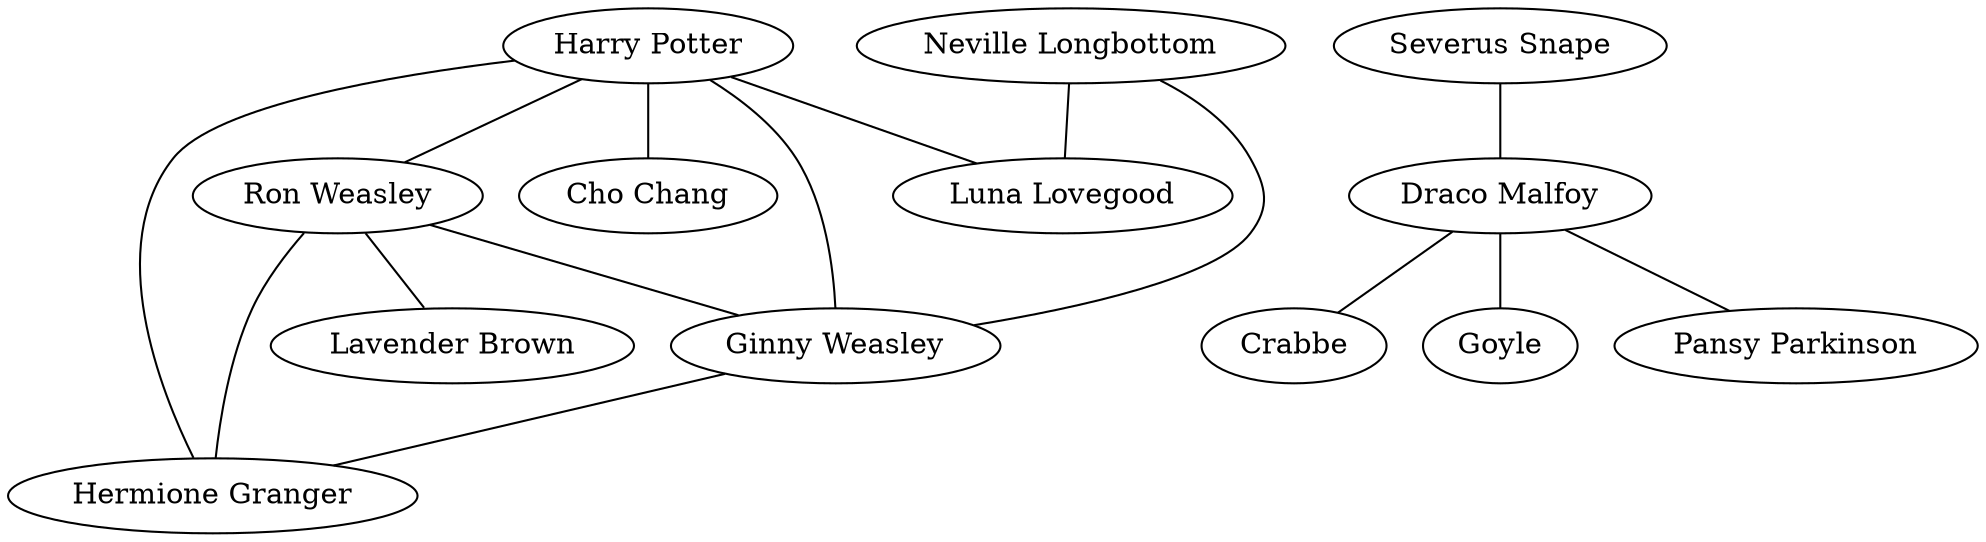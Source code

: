 graph friends { 

	"Harry Potter" -- {"Hermione Granger" "Ron Weasley"}
	"Harry Potter" -- {"Cho Chang" "Ginny Weasley" "Luna Lovegood"}
	"Ron Weasley" -- {"Hermione Granger" "Ginny Weasley" "Lavender Brown"}
	"Ginny Weasley" -- "Hermione Granger"
	"Neville Longbottom" -- {"Luna Lovegood" "Ginny Weasley"}

	"Severus Snape" -- "Draco Malfoy"
	"Draco Malfoy" -- {"Crabbe" "Goyle" "Pansy Parkinson"}
}